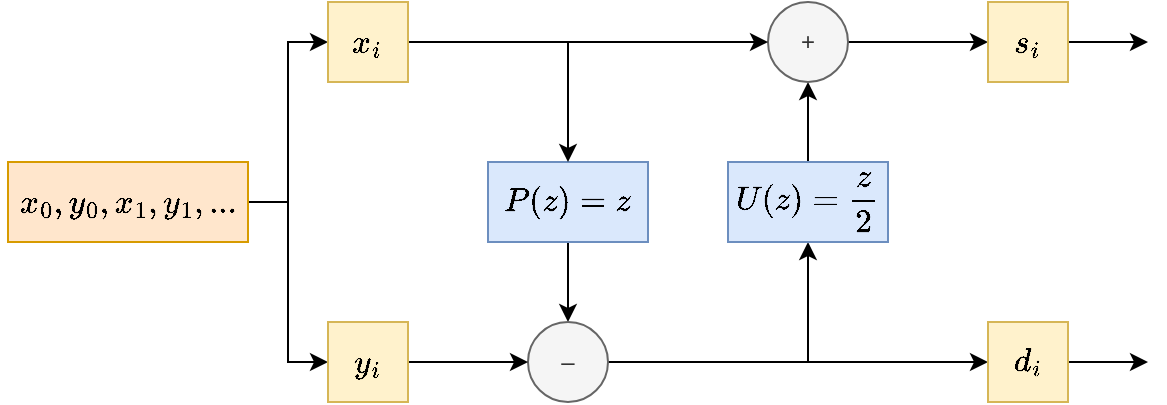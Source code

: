 <mxfile version="13.0.3" type="device"><diagram id="5J6u_H_DOHu8ZD1gq307" name="Page-1"><mxGraphModel dx="946" dy="680" grid="1" gridSize="10" guides="1" tooltips="1" connect="1" arrows="1" fold="1" page="1" pageScale="1" pageWidth="827" pageHeight="1169" math="1" shadow="0"><root><mxCell id="0"/><mxCell id="1" parent="0"/><mxCell id="yar4QgDbYq3RScTa0Eo4-4" style="edgeStyle=orthogonalEdgeStyle;rounded=0;orthogonalLoop=1;jettySize=auto;html=1;exitX=1;exitY=0.5;exitDx=0;exitDy=0;entryX=0;entryY=0.5;entryDx=0;entryDy=0;" edge="1" parent="1" source="ROqhDVOLV7yhQO3BAYnc-1" target="yar4QgDbYq3RScTa0Eo4-2"><mxGeometry relative="1" as="geometry"/></mxCell><mxCell id="yar4QgDbYq3RScTa0Eo4-5" style="edgeStyle=orthogonalEdgeStyle;rounded=0;orthogonalLoop=1;jettySize=auto;html=1;exitX=1;exitY=0.5;exitDx=0;exitDy=0;entryX=0;entryY=0.5;entryDx=0;entryDy=0;" edge="1" parent="1" source="ROqhDVOLV7yhQO3BAYnc-1" target="yar4QgDbYq3RScTa0Eo4-3"><mxGeometry relative="1" as="geometry"/></mxCell><mxCell id="ROqhDVOLV7yhQO3BAYnc-1" value="`x_0,y_0,x_1,y_1,...`" style="rounded=0;whiteSpace=wrap;html=1;fillColor=#ffe6cc;strokeColor=#d79b00;fontFamily=Helvetica;fontSize=14;" parent="1" vertex="1"><mxGeometry y="360" width="120" height="40" as="geometry"/></mxCell><mxCell id="Q8g09IRPfB7DYnjw8tEe-5" style="edgeStyle=orthogonalEdgeStyle;rounded=0;orthogonalLoop=1;jettySize=auto;html=1;exitX=0.5;exitY=1;exitDx=0;exitDy=0;entryX=0.5;entryY=0;entryDx=0;entryDy=0;" parent="1" source="Q8g09IRPfB7DYnjw8tEe-1" target="Q8g09IRPfB7DYnjw8tEe-3" edge="1"><mxGeometry relative="1" as="geometry"/></mxCell><mxCell id="Q8g09IRPfB7DYnjw8tEe-1" value="`P(z)=z`" style="rounded=0;whiteSpace=wrap;html=1;fillColor=#dae8fc;strokeColor=#6c8ebf;fontFamily=Helvetica;fontSize=14;" parent="1" vertex="1"><mxGeometry x="240" y="360" width="80" height="40" as="geometry"/></mxCell><mxCell id="Q8g09IRPfB7DYnjw8tEe-7" style="edgeStyle=orthogonalEdgeStyle;rounded=0;orthogonalLoop=1;jettySize=auto;html=1;exitX=1;exitY=0.5;exitDx=0;exitDy=0;entryX=0.5;entryY=1;entryDx=0;entryDy=0;" parent="1" source="Q8g09IRPfB7DYnjw8tEe-3" target="Q8g09IRPfB7DYnjw8tEe-6" edge="1"><mxGeometry relative="1" as="geometry"/></mxCell><mxCell id="Q8g09IRPfB7DYnjw8tEe-13" style="edgeStyle=orthogonalEdgeStyle;rounded=0;orthogonalLoop=1;jettySize=auto;html=1;exitX=1;exitY=0.5;exitDx=0;exitDy=0;entryX=0;entryY=0.5;entryDx=0;entryDy=0;" parent="1" source="Q8g09IRPfB7DYnjw8tEe-3" target="C5s2m_-lzqyv_Mn6I4_q-35" edge="1"><mxGeometry relative="1" as="geometry"><mxPoint x="360" y="460" as="targetPoint"/></mxGeometry></mxCell><mxCell id="Q8g09IRPfB7DYnjw8tEe-3" value="–" style="ellipse;whiteSpace=wrap;html=1;aspect=fixed;fillColor=#f5f5f5;strokeColor=#666666;fontColor=#333333;" parent="1" vertex="1"><mxGeometry x="260" y="440" width="40" height="40" as="geometry"/></mxCell><mxCell id="Q8g09IRPfB7DYnjw8tEe-11" style="edgeStyle=orthogonalEdgeStyle;rounded=0;orthogonalLoop=1;jettySize=auto;html=1;exitX=0.5;exitY=0;exitDx=0;exitDy=0;entryX=0.5;entryY=1;entryDx=0;entryDy=0;" parent="1" source="Q8g09IRPfB7DYnjw8tEe-6" target="Q8g09IRPfB7DYnjw8tEe-8" edge="1"><mxGeometry relative="1" as="geometry"/></mxCell><mxCell id="Q8g09IRPfB7DYnjw8tEe-6" value="`U(z)=z/2`" style="rounded=0;whiteSpace=wrap;html=1;fillColor=#dae8fc;strokeColor=#6c8ebf;fontFamily=Helvetica;fontSize=14;" parent="1" vertex="1"><mxGeometry x="360" y="360" width="80" height="40" as="geometry"/></mxCell><mxCell id="Q8g09IRPfB7DYnjw8tEe-12" style="edgeStyle=orthogonalEdgeStyle;rounded=0;orthogonalLoop=1;jettySize=auto;html=1;exitX=1;exitY=0.5;exitDx=0;exitDy=0;entryX=0;entryY=0.5;entryDx=0;entryDy=0;" parent="1" source="Q8g09IRPfB7DYnjw8tEe-8" target="C5s2m_-lzqyv_Mn6I4_q-34" edge="1"><mxGeometry relative="1" as="geometry"><mxPoint x="360" y="300" as="targetPoint"/></mxGeometry></mxCell><mxCell id="Q8g09IRPfB7DYnjw8tEe-8" value="+" style="ellipse;whiteSpace=wrap;html=1;aspect=fixed;fillColor=#f5f5f5;strokeColor=#666666;fontColor=#333333;" parent="1" vertex="1"><mxGeometry x="380" y="280" width="40" height="40" as="geometry"/></mxCell><mxCell id="C5s2m_-lzqyv_Mn6I4_q-29" value="" style="endArrow=classic;html=1;exitX=1;exitY=0.5;exitDx=0;exitDy=0;" parent="1" source="C5s2m_-lzqyv_Mn6I4_q-35" edge="1"><mxGeometry width="50" height="50" relative="1" as="geometry"><mxPoint x="530" y="460" as="sourcePoint"/><mxPoint x="570" y="460" as="targetPoint"/></mxGeometry></mxCell><mxCell id="C5s2m_-lzqyv_Mn6I4_q-30" value="" style="endArrow=classic;html=1;entryX=0;entryY=0.5;entryDx=0;entryDy=0;exitX=1;exitY=0.5;exitDx=0;exitDy=0;" parent="1" source="C5s2m_-lzqyv_Mn6I4_q-34" edge="1"><mxGeometry width="50" height="50" relative="1" as="geometry"><mxPoint x="530" y="300" as="sourcePoint"/><mxPoint x="570" y="300" as="targetPoint"/></mxGeometry></mxCell><mxCell id="C5s2m_-lzqyv_Mn6I4_q-34" value="`s_i`" style="rounded=0;whiteSpace=wrap;html=1;fillColor=#fff2cc;strokeColor=#d6b656;fontFamily=Helvetica;fontSize=14;" parent="1" vertex="1"><mxGeometry x="490" y="280" width="40" height="40" as="geometry"/></mxCell><mxCell id="C5s2m_-lzqyv_Mn6I4_q-35" value="`d_i`" style="rounded=0;whiteSpace=wrap;html=1;fillColor=#fff2cc;strokeColor=#d6b656;fontFamily=Helvetica;fontSize=14;" parent="1" vertex="1"><mxGeometry x="490" y="440" width="40" height="40" as="geometry"/></mxCell><mxCell id="yar4QgDbYq3RScTa0Eo4-7" style="edgeStyle=orthogonalEdgeStyle;rounded=0;orthogonalLoop=1;jettySize=auto;html=1;exitX=1;exitY=0.5;exitDx=0;exitDy=0;entryX=0;entryY=0.5;entryDx=0;entryDy=0;" edge="1" parent="1" source="yar4QgDbYq3RScTa0Eo4-2" target="Q8g09IRPfB7DYnjw8tEe-8"><mxGeometry relative="1" as="geometry"/></mxCell><mxCell id="yar4QgDbYq3RScTa0Eo4-8" style="edgeStyle=orthogonalEdgeStyle;rounded=0;orthogonalLoop=1;jettySize=auto;html=1;exitX=1;exitY=0.5;exitDx=0;exitDy=0;entryX=0.5;entryY=0;entryDx=0;entryDy=0;" edge="1" parent="1" source="yar4QgDbYq3RScTa0Eo4-2" target="Q8g09IRPfB7DYnjw8tEe-1"><mxGeometry relative="1" as="geometry"/></mxCell><mxCell id="yar4QgDbYq3RScTa0Eo4-2" value="`x_i`" style="rounded=0;whiteSpace=wrap;html=1;fillColor=#fff2cc;strokeColor=#d6b656;fontFamily=Helvetica;fontSize=14;" vertex="1" parent="1"><mxGeometry x="160" y="280" width="40" height="40" as="geometry"/></mxCell><mxCell id="yar4QgDbYq3RScTa0Eo4-6" style="edgeStyle=orthogonalEdgeStyle;rounded=0;orthogonalLoop=1;jettySize=auto;html=1;exitX=1;exitY=0.5;exitDx=0;exitDy=0;entryX=0;entryY=0.5;entryDx=0;entryDy=0;" edge="1" parent="1" source="yar4QgDbYq3RScTa0Eo4-3" target="Q8g09IRPfB7DYnjw8tEe-3"><mxGeometry relative="1" as="geometry"/></mxCell><mxCell id="yar4QgDbYq3RScTa0Eo4-3" value="`y_i`" style="rounded=0;whiteSpace=wrap;html=1;fillColor=#fff2cc;strokeColor=#d6b656;fontFamily=Helvetica;fontSize=14;" vertex="1" parent="1"><mxGeometry x="160" y="440" width="40" height="40" as="geometry"/></mxCell></root></mxGraphModel></diagram></mxfile>
